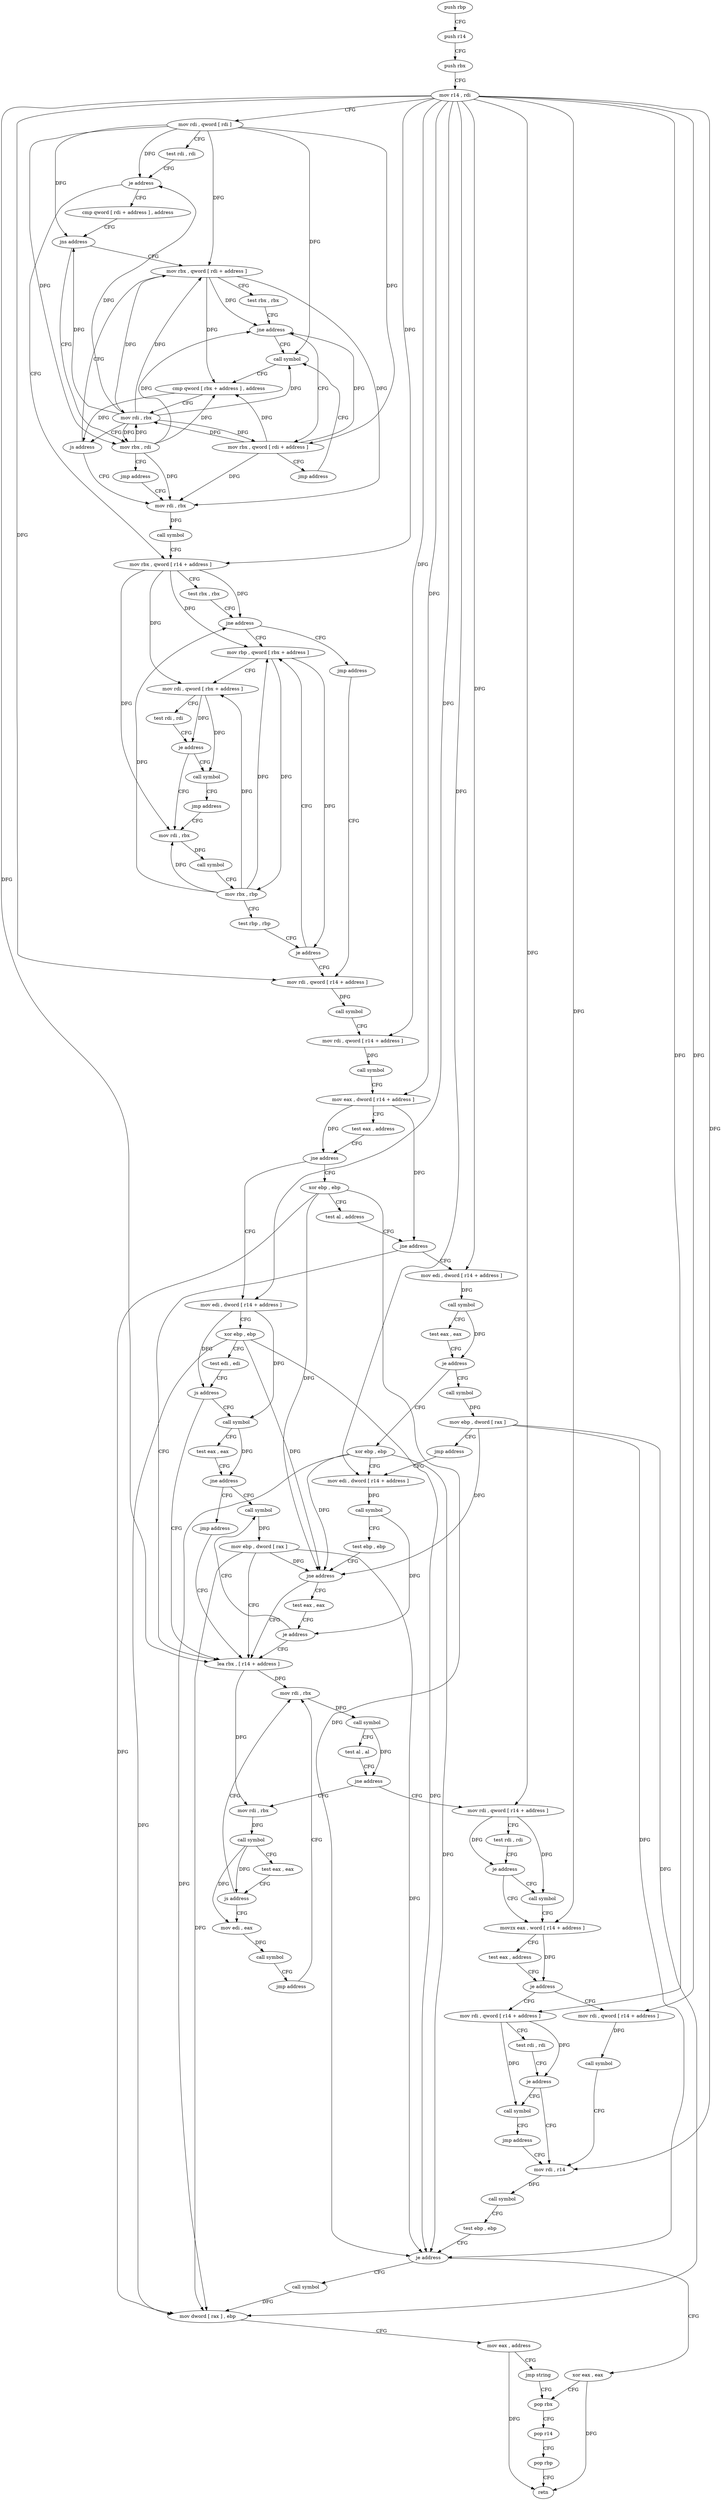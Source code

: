 digraph "func" {
"4268784" [label = "push rbp" ]
"4268785" [label = "push r14" ]
"4268787" [label = "push rbx" ]
"4268788" [label = "mov r14 , rdi" ]
"4268791" [label = "mov rdi , qword [ rdi ]" ]
"4268794" [label = "test rdi , rdi" ]
"4268797" [label = "je address" ]
"4268854" [label = "mov rbx , qword [ r14 + address ]" ]
"4268799" [label = "cmp qword [ rdi + address ] , address" ]
"4268858" [label = "test rbx , rbx" ]
"4268861" [label = "jne address" ]
"4268896" [label = "mov rbp , qword [ rbx + address ]" ]
"4268863" [label = "jmp address" ]
"4268804" [label = "jns address" ]
"4268831" [label = "mov rbx , qword [ rdi + address ]" ]
"4268806" [label = "mov rbx , rdi" ]
"4268900" [label = "mov rdi , qword [ rbx + address ]" ]
"4268904" [label = "test rdi , rdi" ]
"4268907" [label = "je address" ]
"4268880" [label = "mov rdi , rbx" ]
"4268909" [label = "call symbol" ]
"4268916" [label = "mov rdi , qword [ r14 + address ]" ]
"4268835" [label = "test rbx , rbx" ]
"4268838" [label = "jne address" ]
"4268816" [label = "call symbol" ]
"4268840" [label = "mov rbx , qword [ rdi + address ]" ]
"4268809" [label = "jmp address" ]
"4268846" [label = "mov rdi , rbx" ]
"4268883" [label = "call symbol" ]
"4268888" [label = "mov rbx , rbp" ]
"4268891" [label = "test rbp , rbp" ]
"4268894" [label = "je address" ]
"4268914" [label = "jmp address" ]
"4268920" [label = "call symbol" ]
"4268925" [label = "mov rdi , qword [ r14 + address ]" ]
"4268929" [label = "call symbol" ]
"4268934" [label = "mov eax , dword [ r14 + address ]" ]
"4268938" [label = "test eax , address" ]
"4268943" [label = "jne address" ]
"4268973" [label = "mov edi , dword [ r14 + address ]" ]
"4268945" [label = "xor ebp , ebp" ]
"4268821" [label = "cmp qword [ rbx + address ] , address" ]
"4268826" [label = "mov rdi , rbx" ]
"4268829" [label = "js address" ]
"4268844" [label = "jmp address" ]
"4268849" [label = "call symbol" ]
"4268977" [label = "xor ebp , ebp" ]
"4268979" [label = "test edi , edi" ]
"4268981" [label = "js address" ]
"4269020" [label = "lea rbx , [ r14 + address ]" ]
"4268983" [label = "call symbol" ]
"4268947" [label = "test al , address" ]
"4268949" [label = "jne address" ]
"4268951" [label = "mov edi , dword [ r14 + address ]" ]
"4269024" [label = "mov rdi , rbx" ]
"4268988" [label = "test eax , eax" ]
"4268990" [label = "jne address" ]
"4269013" [label = "call symbol" ]
"4268992" [label = "jmp address" ]
"4268955" [label = "call symbol" ]
"4268960" [label = "test eax , eax" ]
"4268962" [label = "je address" ]
"4268994" [label = "xor ebp , ebp" ]
"4268964" [label = "call symbol" ]
"4269057" [label = "mov rdi , qword [ r14 + address ]" ]
"4269061" [label = "test rdi , rdi" ]
"4269064" [label = "je address" ]
"4269071" [label = "movzx eax , word [ r14 + address ]" ]
"4269066" [label = "call symbol" ]
"4269036" [label = "mov rdi , rbx" ]
"4269039" [label = "call symbol" ]
"4269044" [label = "test eax , eax" ]
"4269046" [label = "js address" ]
"4269048" [label = "mov edi , eax" ]
"4269018" [label = "mov ebp , dword [ rax ]" ]
"4268996" [label = "mov edi , dword [ r14 + address ]" ]
"4268969" [label = "mov ebp , dword [ rax ]" ]
"4268971" [label = "jmp address" ]
"4269076" [label = "test eax , address" ]
"4269081" [label = "je address" ]
"4269099" [label = "mov rdi , qword [ r14 + address ]" ]
"4269083" [label = "mov rdi , qword [ r14 + address ]" ]
"4269027" [label = "call symbol" ]
"4269032" [label = "test al , al" ]
"4269034" [label = "jne address" ]
"4269050" [label = "call symbol" ]
"4269055" [label = "jmp address" ]
"4269009" [label = "test eax , eax" ]
"4269011" [label = "je address" ]
"4269000" [label = "call symbol" ]
"4269005" [label = "test ebp , ebp" ]
"4269007" [label = "jne address" ]
"4269103" [label = "call symbol" ]
"4269108" [label = "mov rdi , r14" ]
"4269087" [label = "test rdi , rdi" ]
"4269090" [label = "je address" ]
"4269092" [label = "call symbol" ]
"4269134" [label = "xor eax , eax" ]
"4269136" [label = "pop rbx" ]
"4269120" [label = "call symbol" ]
"4269125" [label = "mov dword [ rax ] , ebp" ]
"4269127" [label = "mov eax , address" ]
"4269132" [label = "jmp string" ]
"4269111" [label = "call symbol" ]
"4269116" [label = "test ebp , ebp" ]
"4269118" [label = "je address" ]
"4269097" [label = "jmp address" ]
"4269137" [label = "pop r14" ]
"4269139" [label = "pop rbp" ]
"4269140" [label = "retn" ]
"4268784" -> "4268785" [ label = "CFG" ]
"4268785" -> "4268787" [ label = "CFG" ]
"4268787" -> "4268788" [ label = "CFG" ]
"4268788" -> "4268791" [ label = "CFG" ]
"4268788" -> "4268854" [ label = "DFG" ]
"4268788" -> "4268916" [ label = "DFG" ]
"4268788" -> "4268925" [ label = "DFG" ]
"4268788" -> "4268934" [ label = "DFG" ]
"4268788" -> "4268973" [ label = "DFG" ]
"4268788" -> "4269020" [ label = "DFG" ]
"4268788" -> "4268951" [ label = "DFG" ]
"4268788" -> "4269057" [ label = "DFG" ]
"4268788" -> "4268996" [ label = "DFG" ]
"4268788" -> "4269071" [ label = "DFG" ]
"4268788" -> "4269099" [ label = "DFG" ]
"4268788" -> "4269083" [ label = "DFG" ]
"4268788" -> "4269108" [ label = "DFG" ]
"4268791" -> "4268794" [ label = "CFG" ]
"4268791" -> "4268797" [ label = "DFG" ]
"4268791" -> "4268804" [ label = "DFG" ]
"4268791" -> "4268831" [ label = "DFG" ]
"4268791" -> "4268806" [ label = "DFG" ]
"4268791" -> "4268816" [ label = "DFG" ]
"4268791" -> "4268840" [ label = "DFG" ]
"4268794" -> "4268797" [ label = "CFG" ]
"4268797" -> "4268854" [ label = "CFG" ]
"4268797" -> "4268799" [ label = "CFG" ]
"4268854" -> "4268858" [ label = "CFG" ]
"4268854" -> "4268861" [ label = "DFG" ]
"4268854" -> "4268896" [ label = "DFG" ]
"4268854" -> "4268900" [ label = "DFG" ]
"4268854" -> "4268880" [ label = "DFG" ]
"4268799" -> "4268804" [ label = "CFG" ]
"4268858" -> "4268861" [ label = "CFG" ]
"4268861" -> "4268896" [ label = "CFG" ]
"4268861" -> "4268863" [ label = "CFG" ]
"4268896" -> "4268900" [ label = "CFG" ]
"4268896" -> "4268888" [ label = "DFG" ]
"4268896" -> "4268894" [ label = "DFG" ]
"4268863" -> "4268916" [ label = "CFG" ]
"4268804" -> "4268831" [ label = "CFG" ]
"4268804" -> "4268806" [ label = "CFG" ]
"4268831" -> "4268835" [ label = "CFG" ]
"4268831" -> "4268838" [ label = "DFG" ]
"4268831" -> "4268821" [ label = "DFG" ]
"4268831" -> "4268826" [ label = "DFG" ]
"4268831" -> "4268846" [ label = "DFG" ]
"4268806" -> "4268809" [ label = "CFG" ]
"4268806" -> "4268838" [ label = "DFG" ]
"4268806" -> "4268821" [ label = "DFG" ]
"4268806" -> "4268826" [ label = "DFG" ]
"4268806" -> "4268846" [ label = "DFG" ]
"4268900" -> "4268904" [ label = "CFG" ]
"4268900" -> "4268907" [ label = "DFG" ]
"4268900" -> "4268909" [ label = "DFG" ]
"4268904" -> "4268907" [ label = "CFG" ]
"4268907" -> "4268880" [ label = "CFG" ]
"4268907" -> "4268909" [ label = "CFG" ]
"4268880" -> "4268883" [ label = "DFG" ]
"4268909" -> "4268914" [ label = "CFG" ]
"4268916" -> "4268920" [ label = "DFG" ]
"4268835" -> "4268838" [ label = "CFG" ]
"4268838" -> "4268816" [ label = "CFG" ]
"4268838" -> "4268840" [ label = "CFG" ]
"4268816" -> "4268821" [ label = "CFG" ]
"4268840" -> "4268844" [ label = "CFG" ]
"4268840" -> "4268838" [ label = "DFG" ]
"4268840" -> "4268821" [ label = "DFG" ]
"4268840" -> "4268826" [ label = "DFG" ]
"4268840" -> "4268846" [ label = "DFG" ]
"4268809" -> "4268846" [ label = "CFG" ]
"4268846" -> "4268849" [ label = "DFG" ]
"4268883" -> "4268888" [ label = "CFG" ]
"4268888" -> "4268891" [ label = "CFG" ]
"4268888" -> "4268861" [ label = "DFG" ]
"4268888" -> "4268896" [ label = "DFG" ]
"4268888" -> "4268900" [ label = "DFG" ]
"4268888" -> "4268880" [ label = "DFG" ]
"4268891" -> "4268894" [ label = "CFG" ]
"4268894" -> "4268916" [ label = "CFG" ]
"4268894" -> "4268896" [ label = "CFG" ]
"4268914" -> "4268880" [ label = "CFG" ]
"4268920" -> "4268925" [ label = "CFG" ]
"4268925" -> "4268929" [ label = "DFG" ]
"4268929" -> "4268934" [ label = "CFG" ]
"4268934" -> "4268938" [ label = "CFG" ]
"4268934" -> "4268943" [ label = "DFG" ]
"4268934" -> "4268949" [ label = "DFG" ]
"4268938" -> "4268943" [ label = "CFG" ]
"4268943" -> "4268973" [ label = "CFG" ]
"4268943" -> "4268945" [ label = "CFG" ]
"4268973" -> "4268977" [ label = "CFG" ]
"4268973" -> "4268981" [ label = "DFG" ]
"4268973" -> "4268983" [ label = "DFG" ]
"4268945" -> "4268947" [ label = "CFG" ]
"4268945" -> "4269007" [ label = "DFG" ]
"4268945" -> "4269118" [ label = "DFG" ]
"4268945" -> "4269125" [ label = "DFG" ]
"4268821" -> "4268826" [ label = "CFG" ]
"4268821" -> "4268829" [ label = "DFG" ]
"4268826" -> "4268829" [ label = "CFG" ]
"4268826" -> "4268797" [ label = "DFG" ]
"4268826" -> "4268804" [ label = "DFG" ]
"4268826" -> "4268831" [ label = "DFG" ]
"4268826" -> "4268806" [ label = "DFG" ]
"4268826" -> "4268816" [ label = "DFG" ]
"4268826" -> "4268840" [ label = "DFG" ]
"4268829" -> "4268846" [ label = "CFG" ]
"4268829" -> "4268831" [ label = "CFG" ]
"4268844" -> "4268816" [ label = "CFG" ]
"4268849" -> "4268854" [ label = "CFG" ]
"4268977" -> "4268979" [ label = "CFG" ]
"4268977" -> "4269007" [ label = "DFG" ]
"4268977" -> "4269118" [ label = "DFG" ]
"4268977" -> "4269125" [ label = "DFG" ]
"4268979" -> "4268981" [ label = "CFG" ]
"4268981" -> "4269020" [ label = "CFG" ]
"4268981" -> "4268983" [ label = "CFG" ]
"4269020" -> "4269024" [ label = "DFG" ]
"4269020" -> "4269036" [ label = "DFG" ]
"4268983" -> "4268988" [ label = "CFG" ]
"4268983" -> "4268990" [ label = "DFG" ]
"4268947" -> "4268949" [ label = "CFG" ]
"4268949" -> "4269020" [ label = "CFG" ]
"4268949" -> "4268951" [ label = "CFG" ]
"4268951" -> "4268955" [ label = "DFG" ]
"4269024" -> "4269027" [ label = "DFG" ]
"4268988" -> "4268990" [ label = "CFG" ]
"4268990" -> "4269013" [ label = "CFG" ]
"4268990" -> "4268992" [ label = "CFG" ]
"4269013" -> "4269018" [ label = "DFG" ]
"4268992" -> "4269020" [ label = "CFG" ]
"4268955" -> "4268960" [ label = "CFG" ]
"4268955" -> "4268962" [ label = "DFG" ]
"4268960" -> "4268962" [ label = "CFG" ]
"4268962" -> "4268994" [ label = "CFG" ]
"4268962" -> "4268964" [ label = "CFG" ]
"4268994" -> "4268996" [ label = "CFG" ]
"4268994" -> "4269007" [ label = "DFG" ]
"4268994" -> "4269118" [ label = "DFG" ]
"4268994" -> "4269125" [ label = "DFG" ]
"4268964" -> "4268969" [ label = "DFG" ]
"4269057" -> "4269061" [ label = "CFG" ]
"4269057" -> "4269064" [ label = "DFG" ]
"4269057" -> "4269066" [ label = "DFG" ]
"4269061" -> "4269064" [ label = "CFG" ]
"4269064" -> "4269071" [ label = "CFG" ]
"4269064" -> "4269066" [ label = "CFG" ]
"4269071" -> "4269076" [ label = "CFG" ]
"4269071" -> "4269081" [ label = "DFG" ]
"4269066" -> "4269071" [ label = "CFG" ]
"4269036" -> "4269039" [ label = "DFG" ]
"4269039" -> "4269044" [ label = "CFG" ]
"4269039" -> "4269046" [ label = "DFG" ]
"4269039" -> "4269048" [ label = "DFG" ]
"4269044" -> "4269046" [ label = "CFG" ]
"4269046" -> "4269024" [ label = "CFG" ]
"4269046" -> "4269048" [ label = "CFG" ]
"4269048" -> "4269050" [ label = "DFG" ]
"4269018" -> "4269020" [ label = "CFG" ]
"4269018" -> "4269007" [ label = "DFG" ]
"4269018" -> "4269118" [ label = "DFG" ]
"4269018" -> "4269125" [ label = "DFG" ]
"4268996" -> "4269000" [ label = "DFG" ]
"4268969" -> "4268971" [ label = "CFG" ]
"4268969" -> "4269007" [ label = "DFG" ]
"4268969" -> "4269118" [ label = "DFG" ]
"4268969" -> "4269125" [ label = "DFG" ]
"4268971" -> "4268996" [ label = "CFG" ]
"4269076" -> "4269081" [ label = "CFG" ]
"4269081" -> "4269099" [ label = "CFG" ]
"4269081" -> "4269083" [ label = "CFG" ]
"4269099" -> "4269103" [ label = "DFG" ]
"4269083" -> "4269087" [ label = "CFG" ]
"4269083" -> "4269090" [ label = "DFG" ]
"4269083" -> "4269092" [ label = "DFG" ]
"4269027" -> "4269032" [ label = "CFG" ]
"4269027" -> "4269034" [ label = "DFG" ]
"4269032" -> "4269034" [ label = "CFG" ]
"4269034" -> "4269057" [ label = "CFG" ]
"4269034" -> "4269036" [ label = "CFG" ]
"4269050" -> "4269055" [ label = "CFG" ]
"4269055" -> "4269024" [ label = "CFG" ]
"4269009" -> "4269011" [ label = "CFG" ]
"4269011" -> "4269020" [ label = "CFG" ]
"4269011" -> "4269013" [ label = "CFG" ]
"4269000" -> "4269005" [ label = "CFG" ]
"4269000" -> "4269011" [ label = "DFG" ]
"4269005" -> "4269007" [ label = "CFG" ]
"4269007" -> "4269020" [ label = "CFG" ]
"4269007" -> "4269009" [ label = "CFG" ]
"4269103" -> "4269108" [ label = "CFG" ]
"4269108" -> "4269111" [ label = "DFG" ]
"4269087" -> "4269090" [ label = "CFG" ]
"4269090" -> "4269108" [ label = "CFG" ]
"4269090" -> "4269092" [ label = "CFG" ]
"4269092" -> "4269097" [ label = "CFG" ]
"4269134" -> "4269136" [ label = "CFG" ]
"4269134" -> "4269140" [ label = "DFG" ]
"4269136" -> "4269137" [ label = "CFG" ]
"4269120" -> "4269125" [ label = "DFG" ]
"4269125" -> "4269127" [ label = "CFG" ]
"4269127" -> "4269132" [ label = "CFG" ]
"4269127" -> "4269140" [ label = "DFG" ]
"4269132" -> "4269136" [ label = "CFG" ]
"4269111" -> "4269116" [ label = "CFG" ]
"4269116" -> "4269118" [ label = "CFG" ]
"4269118" -> "4269134" [ label = "CFG" ]
"4269118" -> "4269120" [ label = "CFG" ]
"4269097" -> "4269108" [ label = "CFG" ]
"4269137" -> "4269139" [ label = "CFG" ]
"4269139" -> "4269140" [ label = "CFG" ]
}
